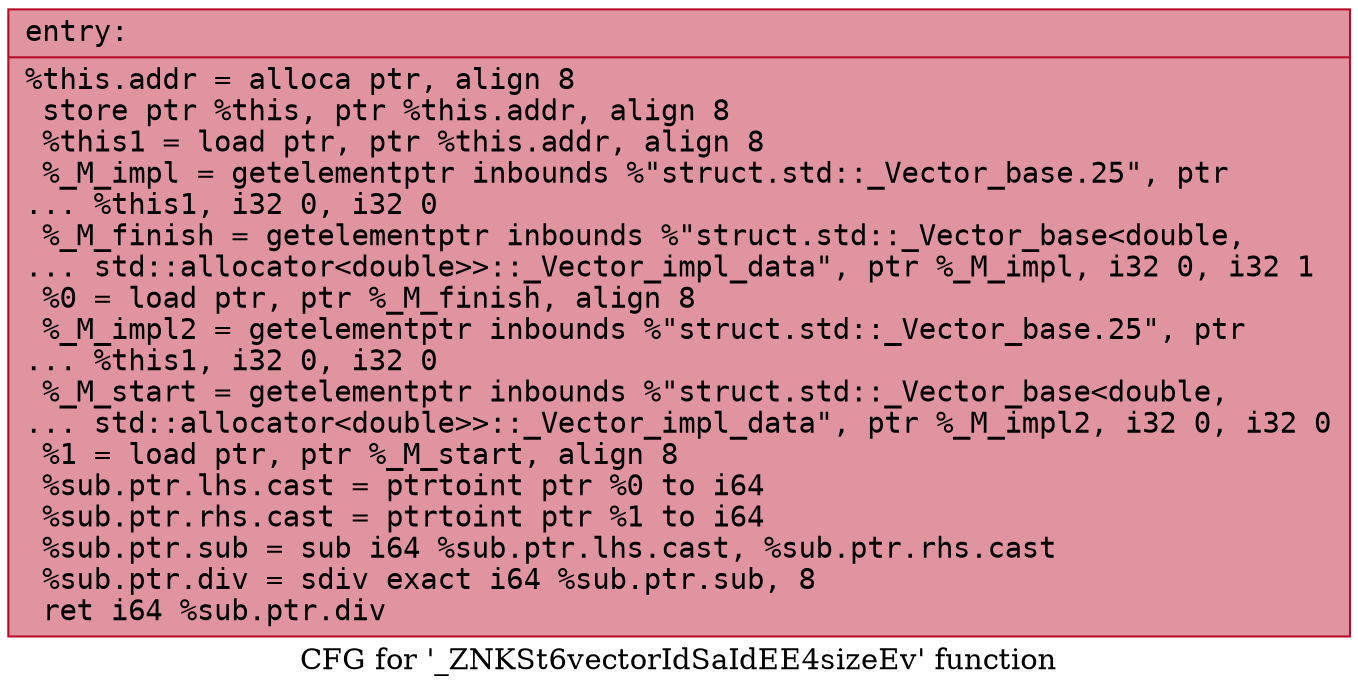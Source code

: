 digraph "CFG for '_ZNKSt6vectorIdSaIdEE4sizeEv' function" {
	label="CFG for '_ZNKSt6vectorIdSaIdEE4sizeEv' function";

	Node0x55d9841c60f0 [shape=record,color="#b70d28ff", style=filled, fillcolor="#b70d2870" fontname="Courier",label="{entry:\l|  %this.addr = alloca ptr, align 8\l  store ptr %this, ptr %this.addr, align 8\l  %this1 = load ptr, ptr %this.addr, align 8\l  %_M_impl = getelementptr inbounds %\"struct.std::_Vector_base.25\", ptr\l... %this1, i32 0, i32 0\l  %_M_finish = getelementptr inbounds %\"struct.std::_Vector_base\<double,\l... std::allocator\<double\>\>::_Vector_impl_data\", ptr %_M_impl, i32 0, i32 1\l  %0 = load ptr, ptr %_M_finish, align 8\l  %_M_impl2 = getelementptr inbounds %\"struct.std::_Vector_base.25\", ptr\l... %this1, i32 0, i32 0\l  %_M_start = getelementptr inbounds %\"struct.std::_Vector_base\<double,\l... std::allocator\<double\>\>::_Vector_impl_data\", ptr %_M_impl2, i32 0, i32 0\l  %1 = load ptr, ptr %_M_start, align 8\l  %sub.ptr.lhs.cast = ptrtoint ptr %0 to i64\l  %sub.ptr.rhs.cast = ptrtoint ptr %1 to i64\l  %sub.ptr.sub = sub i64 %sub.ptr.lhs.cast, %sub.ptr.rhs.cast\l  %sub.ptr.div = sdiv exact i64 %sub.ptr.sub, 8\l  ret i64 %sub.ptr.div\l}"];
}
